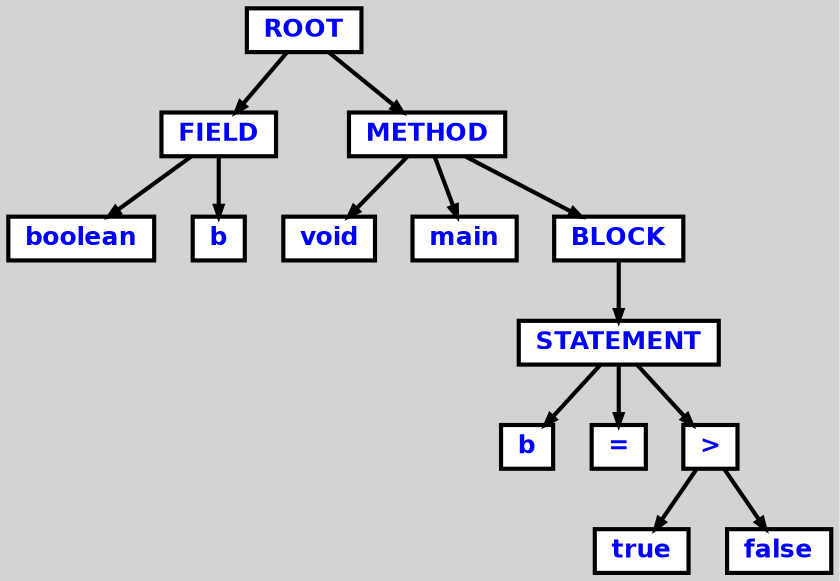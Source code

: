 digraph {

	ordering=out;
	ranksep=.4;
	bgcolor="lightgrey"; node [shape=box, fixedsize=false, fontsize=12, fontname="Helvetica-bold", fontcolor="blue"
		width=.25, height=.25, color="black", fillcolor="white", style="filled, solid, bold"];
	edge [arrowsize=.5, color="black", style="bold"]

  n0 [label="ROOT"];
  n1 [label="FIELD"];
  n1 [label="FIELD"];
  n2 [label="boolean"];
  n3 [label="b"];
  n4 [label="METHOD"];
  n4 [label="METHOD"];
  n5 [label="void"];
  n6 [label="main"];
  n7 [label="BLOCK"];
  n7 [label="BLOCK"];
  n8 [label="STATEMENT"];
  n8 [label="STATEMENT"];
  n9 [label="b"];
  n10 [label="="];
  n11 [label=">"];
  n11 [label=">"];
  n12 [label="true"];
  n13 [label="false"];

  n0 -> n1 // "ROOT" -> "FIELD"
  n1 -> n2 // "FIELD" -> "boolean"
  n1 -> n3 // "FIELD" -> "b"
  n0 -> n4 // "ROOT" -> "METHOD"
  n4 -> n5 // "METHOD" -> "void"
  n4 -> n6 // "METHOD" -> "main"
  n4 -> n7 // "METHOD" -> "BLOCK"
  n7 -> n8 // "BLOCK" -> "STATEMENT"
  n8 -> n9 // "STATEMENT" -> "b"
  n8 -> n10 // "STATEMENT" -> "="
  n8 -> n11 // "STATEMENT" -> ">"
  n11 -> n12 // ">" -> "true"
  n11 -> n13 // ">" -> "false"

}


